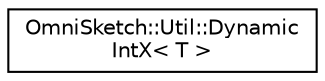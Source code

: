 digraph "Graphical Class Hierarchy"
{
 // LATEX_PDF_SIZE
  edge [fontname="Helvetica",fontsize="10",labelfontname="Helvetica",labelfontsize="10"];
  node [fontname="Helvetica",fontsize="10",shape=record];
  rankdir="LR";
  Node0 [label="OmniSketch::Util::Dynamic\lIntX\< T \>",height=0.2,width=0.4,color="black", fillcolor="white", style="filled",URL="$class_omni_sketch_1_1_util_1_1_dynamic_int_x.html",tooltip="Integer of any fixed length."];
}
